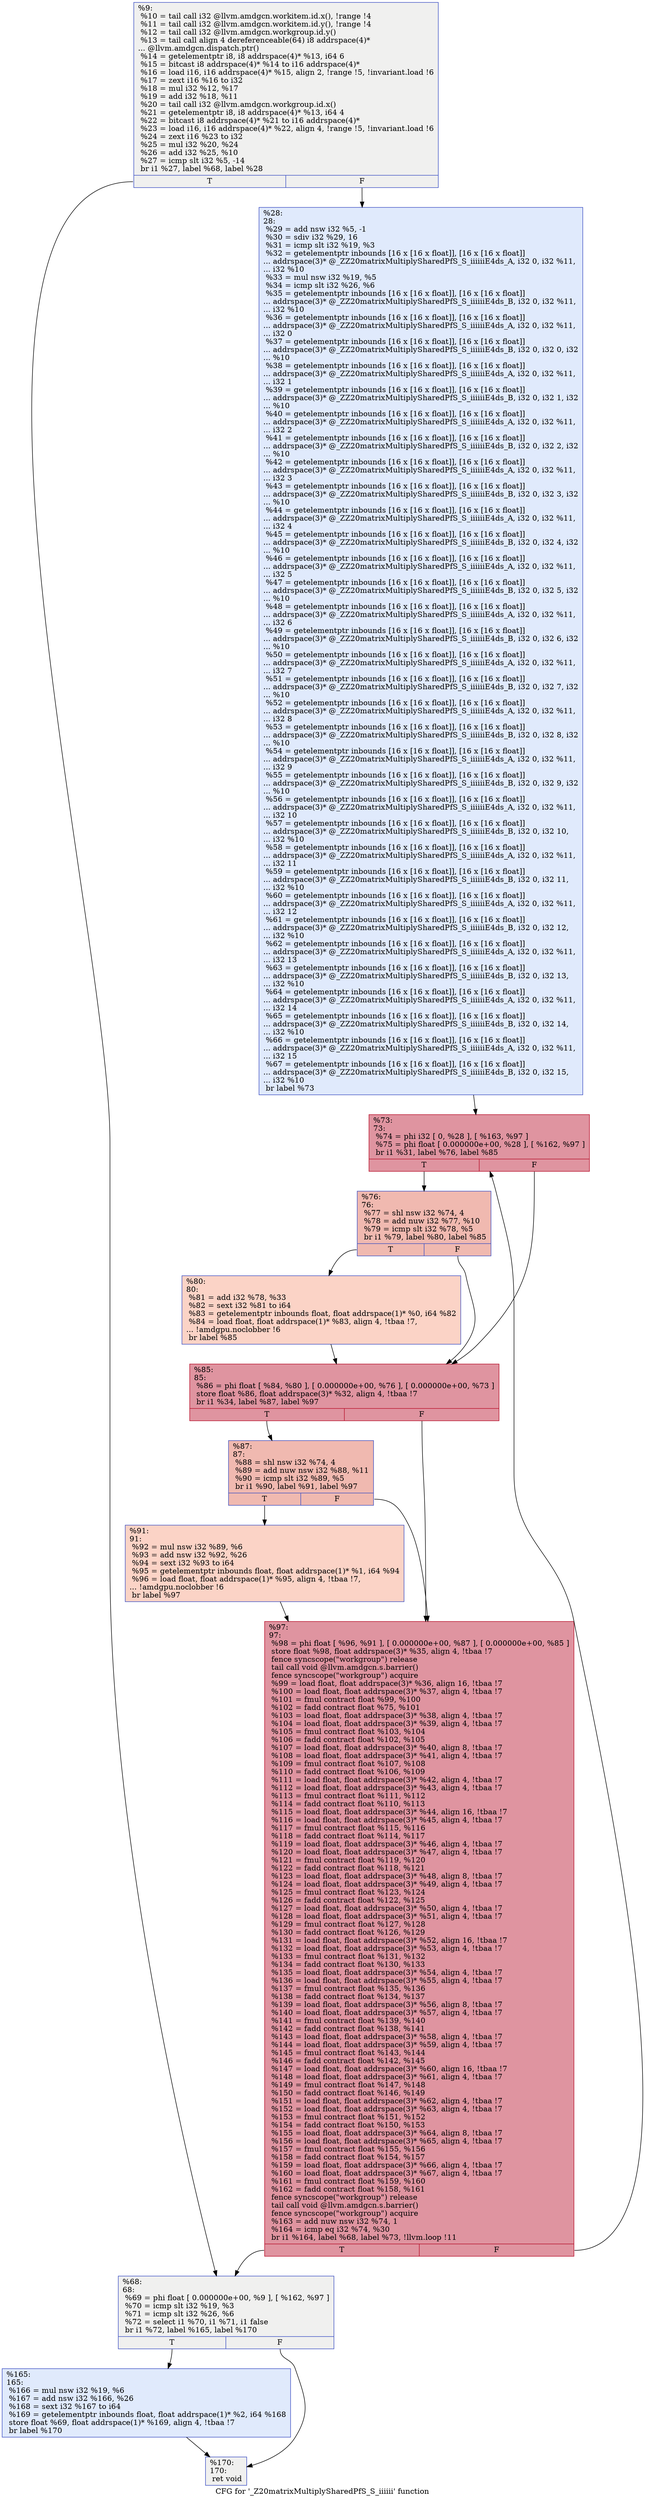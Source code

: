 digraph "CFG for '_Z20matrixMultiplySharedPfS_S_iiiiii' function" {
	label="CFG for '_Z20matrixMultiplySharedPfS_S_iiiiii' function";

	Node0x4ad5590 [shape=record,color="#3d50c3ff", style=filled, fillcolor="#dedcdb70",label="{%9:\l  %10 = tail call i32 @llvm.amdgcn.workitem.id.x(), !range !4\l  %11 = tail call i32 @llvm.amdgcn.workitem.id.y(), !range !4\l  %12 = tail call i32 @llvm.amdgcn.workgroup.id.y()\l  %13 = tail call align 4 dereferenceable(64) i8 addrspace(4)*\l... @llvm.amdgcn.dispatch.ptr()\l  %14 = getelementptr i8, i8 addrspace(4)* %13, i64 6\l  %15 = bitcast i8 addrspace(4)* %14 to i16 addrspace(4)*\l  %16 = load i16, i16 addrspace(4)* %15, align 2, !range !5, !invariant.load !6\l  %17 = zext i16 %16 to i32\l  %18 = mul i32 %12, %17\l  %19 = add i32 %18, %11\l  %20 = tail call i32 @llvm.amdgcn.workgroup.id.x()\l  %21 = getelementptr i8, i8 addrspace(4)* %13, i64 4\l  %22 = bitcast i8 addrspace(4)* %21 to i16 addrspace(4)*\l  %23 = load i16, i16 addrspace(4)* %22, align 4, !range !5, !invariant.load !6\l  %24 = zext i16 %23 to i32\l  %25 = mul i32 %20, %24\l  %26 = add i32 %25, %10\l  %27 = icmp slt i32 %5, -14\l  br i1 %27, label %68, label %28\l|{<s0>T|<s1>F}}"];
	Node0x4ad5590:s0 -> Node0x4ad9530;
	Node0x4ad5590:s1 -> Node0x4ad95c0;
	Node0x4ad95c0 [shape=record,color="#3d50c3ff", style=filled, fillcolor="#b9d0f970",label="{%28:\l28:                                               \l  %29 = add nsw i32 %5, -1\l  %30 = sdiv i32 %29, 16\l  %31 = icmp slt i32 %19, %3\l  %32 = getelementptr inbounds [16 x [16 x float]], [16 x [16 x float]]\l... addrspace(3)* @_ZZ20matrixMultiplySharedPfS_S_iiiiiiE4ds_A, i32 0, i32 %11,\l... i32 %10\l  %33 = mul nsw i32 %19, %5\l  %34 = icmp slt i32 %26, %6\l  %35 = getelementptr inbounds [16 x [16 x float]], [16 x [16 x float]]\l... addrspace(3)* @_ZZ20matrixMultiplySharedPfS_S_iiiiiiE4ds_B, i32 0, i32 %11,\l... i32 %10\l  %36 = getelementptr inbounds [16 x [16 x float]], [16 x [16 x float]]\l... addrspace(3)* @_ZZ20matrixMultiplySharedPfS_S_iiiiiiE4ds_A, i32 0, i32 %11,\l... i32 0\l  %37 = getelementptr inbounds [16 x [16 x float]], [16 x [16 x float]]\l... addrspace(3)* @_ZZ20matrixMultiplySharedPfS_S_iiiiiiE4ds_B, i32 0, i32 0, i32\l... %10\l  %38 = getelementptr inbounds [16 x [16 x float]], [16 x [16 x float]]\l... addrspace(3)* @_ZZ20matrixMultiplySharedPfS_S_iiiiiiE4ds_A, i32 0, i32 %11,\l... i32 1\l  %39 = getelementptr inbounds [16 x [16 x float]], [16 x [16 x float]]\l... addrspace(3)* @_ZZ20matrixMultiplySharedPfS_S_iiiiiiE4ds_B, i32 0, i32 1, i32\l... %10\l  %40 = getelementptr inbounds [16 x [16 x float]], [16 x [16 x float]]\l... addrspace(3)* @_ZZ20matrixMultiplySharedPfS_S_iiiiiiE4ds_A, i32 0, i32 %11,\l... i32 2\l  %41 = getelementptr inbounds [16 x [16 x float]], [16 x [16 x float]]\l... addrspace(3)* @_ZZ20matrixMultiplySharedPfS_S_iiiiiiE4ds_B, i32 0, i32 2, i32\l... %10\l  %42 = getelementptr inbounds [16 x [16 x float]], [16 x [16 x float]]\l... addrspace(3)* @_ZZ20matrixMultiplySharedPfS_S_iiiiiiE4ds_A, i32 0, i32 %11,\l... i32 3\l  %43 = getelementptr inbounds [16 x [16 x float]], [16 x [16 x float]]\l... addrspace(3)* @_ZZ20matrixMultiplySharedPfS_S_iiiiiiE4ds_B, i32 0, i32 3, i32\l... %10\l  %44 = getelementptr inbounds [16 x [16 x float]], [16 x [16 x float]]\l... addrspace(3)* @_ZZ20matrixMultiplySharedPfS_S_iiiiiiE4ds_A, i32 0, i32 %11,\l... i32 4\l  %45 = getelementptr inbounds [16 x [16 x float]], [16 x [16 x float]]\l... addrspace(3)* @_ZZ20matrixMultiplySharedPfS_S_iiiiiiE4ds_B, i32 0, i32 4, i32\l... %10\l  %46 = getelementptr inbounds [16 x [16 x float]], [16 x [16 x float]]\l... addrspace(3)* @_ZZ20matrixMultiplySharedPfS_S_iiiiiiE4ds_A, i32 0, i32 %11,\l... i32 5\l  %47 = getelementptr inbounds [16 x [16 x float]], [16 x [16 x float]]\l... addrspace(3)* @_ZZ20matrixMultiplySharedPfS_S_iiiiiiE4ds_B, i32 0, i32 5, i32\l... %10\l  %48 = getelementptr inbounds [16 x [16 x float]], [16 x [16 x float]]\l... addrspace(3)* @_ZZ20matrixMultiplySharedPfS_S_iiiiiiE4ds_A, i32 0, i32 %11,\l... i32 6\l  %49 = getelementptr inbounds [16 x [16 x float]], [16 x [16 x float]]\l... addrspace(3)* @_ZZ20matrixMultiplySharedPfS_S_iiiiiiE4ds_B, i32 0, i32 6, i32\l... %10\l  %50 = getelementptr inbounds [16 x [16 x float]], [16 x [16 x float]]\l... addrspace(3)* @_ZZ20matrixMultiplySharedPfS_S_iiiiiiE4ds_A, i32 0, i32 %11,\l... i32 7\l  %51 = getelementptr inbounds [16 x [16 x float]], [16 x [16 x float]]\l... addrspace(3)* @_ZZ20matrixMultiplySharedPfS_S_iiiiiiE4ds_B, i32 0, i32 7, i32\l... %10\l  %52 = getelementptr inbounds [16 x [16 x float]], [16 x [16 x float]]\l... addrspace(3)* @_ZZ20matrixMultiplySharedPfS_S_iiiiiiE4ds_A, i32 0, i32 %11,\l... i32 8\l  %53 = getelementptr inbounds [16 x [16 x float]], [16 x [16 x float]]\l... addrspace(3)* @_ZZ20matrixMultiplySharedPfS_S_iiiiiiE4ds_B, i32 0, i32 8, i32\l... %10\l  %54 = getelementptr inbounds [16 x [16 x float]], [16 x [16 x float]]\l... addrspace(3)* @_ZZ20matrixMultiplySharedPfS_S_iiiiiiE4ds_A, i32 0, i32 %11,\l... i32 9\l  %55 = getelementptr inbounds [16 x [16 x float]], [16 x [16 x float]]\l... addrspace(3)* @_ZZ20matrixMultiplySharedPfS_S_iiiiiiE4ds_B, i32 0, i32 9, i32\l... %10\l  %56 = getelementptr inbounds [16 x [16 x float]], [16 x [16 x float]]\l... addrspace(3)* @_ZZ20matrixMultiplySharedPfS_S_iiiiiiE4ds_A, i32 0, i32 %11,\l... i32 10\l  %57 = getelementptr inbounds [16 x [16 x float]], [16 x [16 x float]]\l... addrspace(3)* @_ZZ20matrixMultiplySharedPfS_S_iiiiiiE4ds_B, i32 0, i32 10,\l... i32 %10\l  %58 = getelementptr inbounds [16 x [16 x float]], [16 x [16 x float]]\l... addrspace(3)* @_ZZ20matrixMultiplySharedPfS_S_iiiiiiE4ds_A, i32 0, i32 %11,\l... i32 11\l  %59 = getelementptr inbounds [16 x [16 x float]], [16 x [16 x float]]\l... addrspace(3)* @_ZZ20matrixMultiplySharedPfS_S_iiiiiiE4ds_B, i32 0, i32 11,\l... i32 %10\l  %60 = getelementptr inbounds [16 x [16 x float]], [16 x [16 x float]]\l... addrspace(3)* @_ZZ20matrixMultiplySharedPfS_S_iiiiiiE4ds_A, i32 0, i32 %11,\l... i32 12\l  %61 = getelementptr inbounds [16 x [16 x float]], [16 x [16 x float]]\l... addrspace(3)* @_ZZ20matrixMultiplySharedPfS_S_iiiiiiE4ds_B, i32 0, i32 12,\l... i32 %10\l  %62 = getelementptr inbounds [16 x [16 x float]], [16 x [16 x float]]\l... addrspace(3)* @_ZZ20matrixMultiplySharedPfS_S_iiiiiiE4ds_A, i32 0, i32 %11,\l... i32 13\l  %63 = getelementptr inbounds [16 x [16 x float]], [16 x [16 x float]]\l... addrspace(3)* @_ZZ20matrixMultiplySharedPfS_S_iiiiiiE4ds_B, i32 0, i32 13,\l... i32 %10\l  %64 = getelementptr inbounds [16 x [16 x float]], [16 x [16 x float]]\l... addrspace(3)* @_ZZ20matrixMultiplySharedPfS_S_iiiiiiE4ds_A, i32 0, i32 %11,\l... i32 14\l  %65 = getelementptr inbounds [16 x [16 x float]], [16 x [16 x float]]\l... addrspace(3)* @_ZZ20matrixMultiplySharedPfS_S_iiiiiiE4ds_B, i32 0, i32 14,\l... i32 %10\l  %66 = getelementptr inbounds [16 x [16 x float]], [16 x [16 x float]]\l... addrspace(3)* @_ZZ20matrixMultiplySharedPfS_S_iiiiiiE4ds_A, i32 0, i32 %11,\l... i32 15\l  %67 = getelementptr inbounds [16 x [16 x float]], [16 x [16 x float]]\l... addrspace(3)* @_ZZ20matrixMultiplySharedPfS_S_iiiiiiE4ds_B, i32 0, i32 15,\l... i32 %10\l  br label %73\l}"];
	Node0x4ad95c0 -> Node0x4ad9960;
	Node0x4ad9530 [shape=record,color="#3d50c3ff", style=filled, fillcolor="#dedcdb70",label="{%68:\l68:                                               \l  %69 = phi float [ 0.000000e+00, %9 ], [ %162, %97 ]\l  %70 = icmp slt i32 %19, %3\l  %71 = icmp slt i32 %26, %6\l  %72 = select i1 %70, i1 %71, i1 false\l  br i1 %72, label %165, label %170\l|{<s0>T|<s1>F}}"];
	Node0x4ad9530:s0 -> Node0x4adccd0;
	Node0x4ad9530:s1 -> Node0x4adcd60;
	Node0x4ad9960 [shape=record,color="#b70d28ff", style=filled, fillcolor="#b70d2870",label="{%73:\l73:                                               \l  %74 = phi i32 [ 0, %28 ], [ %163, %97 ]\l  %75 = phi float [ 0.000000e+00, %28 ], [ %162, %97 ]\l  br i1 %31, label %76, label %85\l|{<s0>T|<s1>F}}"];
	Node0x4ad9960:s0 -> Node0x4add030;
	Node0x4ad9960:s1 -> Node0x4add0c0;
	Node0x4add030 [shape=record,color="#3d50c3ff", style=filled, fillcolor="#de614d70",label="{%76:\l76:                                               \l  %77 = shl nsw i32 %74, 4\l  %78 = add nuw i32 %77, %10\l  %79 = icmp slt i32 %78, %5\l  br i1 %79, label %80, label %85\l|{<s0>T|<s1>F}}"];
	Node0x4add030:s0 -> Node0x4add3b0;
	Node0x4add030:s1 -> Node0x4add0c0;
	Node0x4add3b0 [shape=record,color="#3d50c3ff", style=filled, fillcolor="#f59c7d70",label="{%80:\l80:                                               \l  %81 = add i32 %78, %33\l  %82 = sext i32 %81 to i64\l  %83 = getelementptr inbounds float, float addrspace(1)* %0, i64 %82\l  %84 = load float, float addrspace(1)* %83, align 4, !tbaa !7,\l... !amdgpu.noclobber !6\l  br label %85\l}"];
	Node0x4add3b0 -> Node0x4add0c0;
	Node0x4add0c0 [shape=record,color="#b70d28ff", style=filled, fillcolor="#b70d2870",label="{%85:\l85:                                               \l  %86 = phi float [ %84, %80 ], [ 0.000000e+00, %76 ], [ 0.000000e+00, %73 ]\l  store float %86, float addrspace(3)* %32, align 4, !tbaa !7\l  br i1 %34, label %87, label %97\l|{<s0>T|<s1>F}}"];
	Node0x4add0c0:s0 -> Node0x4ade010;
	Node0x4add0c0:s1 -> Node0x4adc990;
	Node0x4ade010 [shape=record,color="#3d50c3ff", style=filled, fillcolor="#de614d70",label="{%87:\l87:                                               \l  %88 = shl nsw i32 %74, 4\l  %89 = add nuw nsw i32 %88, %11\l  %90 = icmp slt i32 %89, %5\l  br i1 %90, label %91, label %97\l|{<s0>T|<s1>F}}"];
	Node0x4ade010:s0 -> Node0x4ade2c0;
	Node0x4ade010:s1 -> Node0x4adc990;
	Node0x4ade2c0 [shape=record,color="#3d50c3ff", style=filled, fillcolor="#f59c7d70",label="{%91:\l91:                                               \l  %92 = mul nsw i32 %89, %6\l  %93 = add nsw i32 %92, %26\l  %94 = sext i32 %93 to i64\l  %95 = getelementptr inbounds float, float addrspace(1)* %1, i64 %94\l  %96 = load float, float addrspace(1)* %95, align 4, !tbaa !7,\l... !amdgpu.noclobber !6\l  br label %97\l}"];
	Node0x4ade2c0 -> Node0x4adc990;
	Node0x4adc990 [shape=record,color="#b70d28ff", style=filled, fillcolor="#b70d2870",label="{%97:\l97:                                               \l  %98 = phi float [ %96, %91 ], [ 0.000000e+00, %87 ], [ 0.000000e+00, %85 ]\l  store float %98, float addrspace(3)* %35, align 4, !tbaa !7\l  fence syncscope(\"workgroup\") release\l  tail call void @llvm.amdgcn.s.barrier()\l  fence syncscope(\"workgroup\") acquire\l  %99 = load float, float addrspace(3)* %36, align 16, !tbaa !7\l  %100 = load float, float addrspace(3)* %37, align 4, !tbaa !7\l  %101 = fmul contract float %99, %100\l  %102 = fadd contract float %75, %101\l  %103 = load float, float addrspace(3)* %38, align 4, !tbaa !7\l  %104 = load float, float addrspace(3)* %39, align 4, !tbaa !7\l  %105 = fmul contract float %103, %104\l  %106 = fadd contract float %102, %105\l  %107 = load float, float addrspace(3)* %40, align 8, !tbaa !7\l  %108 = load float, float addrspace(3)* %41, align 4, !tbaa !7\l  %109 = fmul contract float %107, %108\l  %110 = fadd contract float %106, %109\l  %111 = load float, float addrspace(3)* %42, align 4, !tbaa !7\l  %112 = load float, float addrspace(3)* %43, align 4, !tbaa !7\l  %113 = fmul contract float %111, %112\l  %114 = fadd contract float %110, %113\l  %115 = load float, float addrspace(3)* %44, align 16, !tbaa !7\l  %116 = load float, float addrspace(3)* %45, align 4, !tbaa !7\l  %117 = fmul contract float %115, %116\l  %118 = fadd contract float %114, %117\l  %119 = load float, float addrspace(3)* %46, align 4, !tbaa !7\l  %120 = load float, float addrspace(3)* %47, align 4, !tbaa !7\l  %121 = fmul contract float %119, %120\l  %122 = fadd contract float %118, %121\l  %123 = load float, float addrspace(3)* %48, align 8, !tbaa !7\l  %124 = load float, float addrspace(3)* %49, align 4, !tbaa !7\l  %125 = fmul contract float %123, %124\l  %126 = fadd contract float %122, %125\l  %127 = load float, float addrspace(3)* %50, align 4, !tbaa !7\l  %128 = load float, float addrspace(3)* %51, align 4, !tbaa !7\l  %129 = fmul contract float %127, %128\l  %130 = fadd contract float %126, %129\l  %131 = load float, float addrspace(3)* %52, align 16, !tbaa !7\l  %132 = load float, float addrspace(3)* %53, align 4, !tbaa !7\l  %133 = fmul contract float %131, %132\l  %134 = fadd contract float %130, %133\l  %135 = load float, float addrspace(3)* %54, align 4, !tbaa !7\l  %136 = load float, float addrspace(3)* %55, align 4, !tbaa !7\l  %137 = fmul contract float %135, %136\l  %138 = fadd contract float %134, %137\l  %139 = load float, float addrspace(3)* %56, align 8, !tbaa !7\l  %140 = load float, float addrspace(3)* %57, align 4, !tbaa !7\l  %141 = fmul contract float %139, %140\l  %142 = fadd contract float %138, %141\l  %143 = load float, float addrspace(3)* %58, align 4, !tbaa !7\l  %144 = load float, float addrspace(3)* %59, align 4, !tbaa !7\l  %145 = fmul contract float %143, %144\l  %146 = fadd contract float %142, %145\l  %147 = load float, float addrspace(3)* %60, align 16, !tbaa !7\l  %148 = load float, float addrspace(3)* %61, align 4, !tbaa !7\l  %149 = fmul contract float %147, %148\l  %150 = fadd contract float %146, %149\l  %151 = load float, float addrspace(3)* %62, align 4, !tbaa !7\l  %152 = load float, float addrspace(3)* %63, align 4, !tbaa !7\l  %153 = fmul contract float %151, %152\l  %154 = fadd contract float %150, %153\l  %155 = load float, float addrspace(3)* %64, align 8, !tbaa !7\l  %156 = load float, float addrspace(3)* %65, align 4, !tbaa !7\l  %157 = fmul contract float %155, %156\l  %158 = fadd contract float %154, %157\l  %159 = load float, float addrspace(3)* %66, align 4, !tbaa !7\l  %160 = load float, float addrspace(3)* %67, align 4, !tbaa !7\l  %161 = fmul contract float %159, %160\l  %162 = fadd contract float %158, %161\l  fence syncscope(\"workgroup\") release\l  tail call void @llvm.amdgcn.s.barrier()\l  fence syncscope(\"workgroup\") acquire\l  %163 = add nuw nsw i32 %74, 1\l  %164 = icmp eq i32 %74, %30\l  br i1 %164, label %68, label %73, !llvm.loop !11\l|{<s0>T|<s1>F}}"];
	Node0x4adc990:s0 -> Node0x4ad9530;
	Node0x4adc990:s1 -> Node0x4ad9960;
	Node0x4adccd0 [shape=record,color="#3d50c3ff", style=filled, fillcolor="#b9d0f970",label="{%165:\l165:                                              \l  %166 = mul nsw i32 %19, %6\l  %167 = add nsw i32 %166, %26\l  %168 = sext i32 %167 to i64\l  %169 = getelementptr inbounds float, float addrspace(1)* %2, i64 %168\l  store float %69, float addrspace(1)* %169, align 4, !tbaa !7\l  br label %170\l}"];
	Node0x4adccd0 -> Node0x4adcd60;
	Node0x4adcd60 [shape=record,color="#3d50c3ff", style=filled, fillcolor="#dedcdb70",label="{%170:\l170:                                              \l  ret void\l}"];
}
